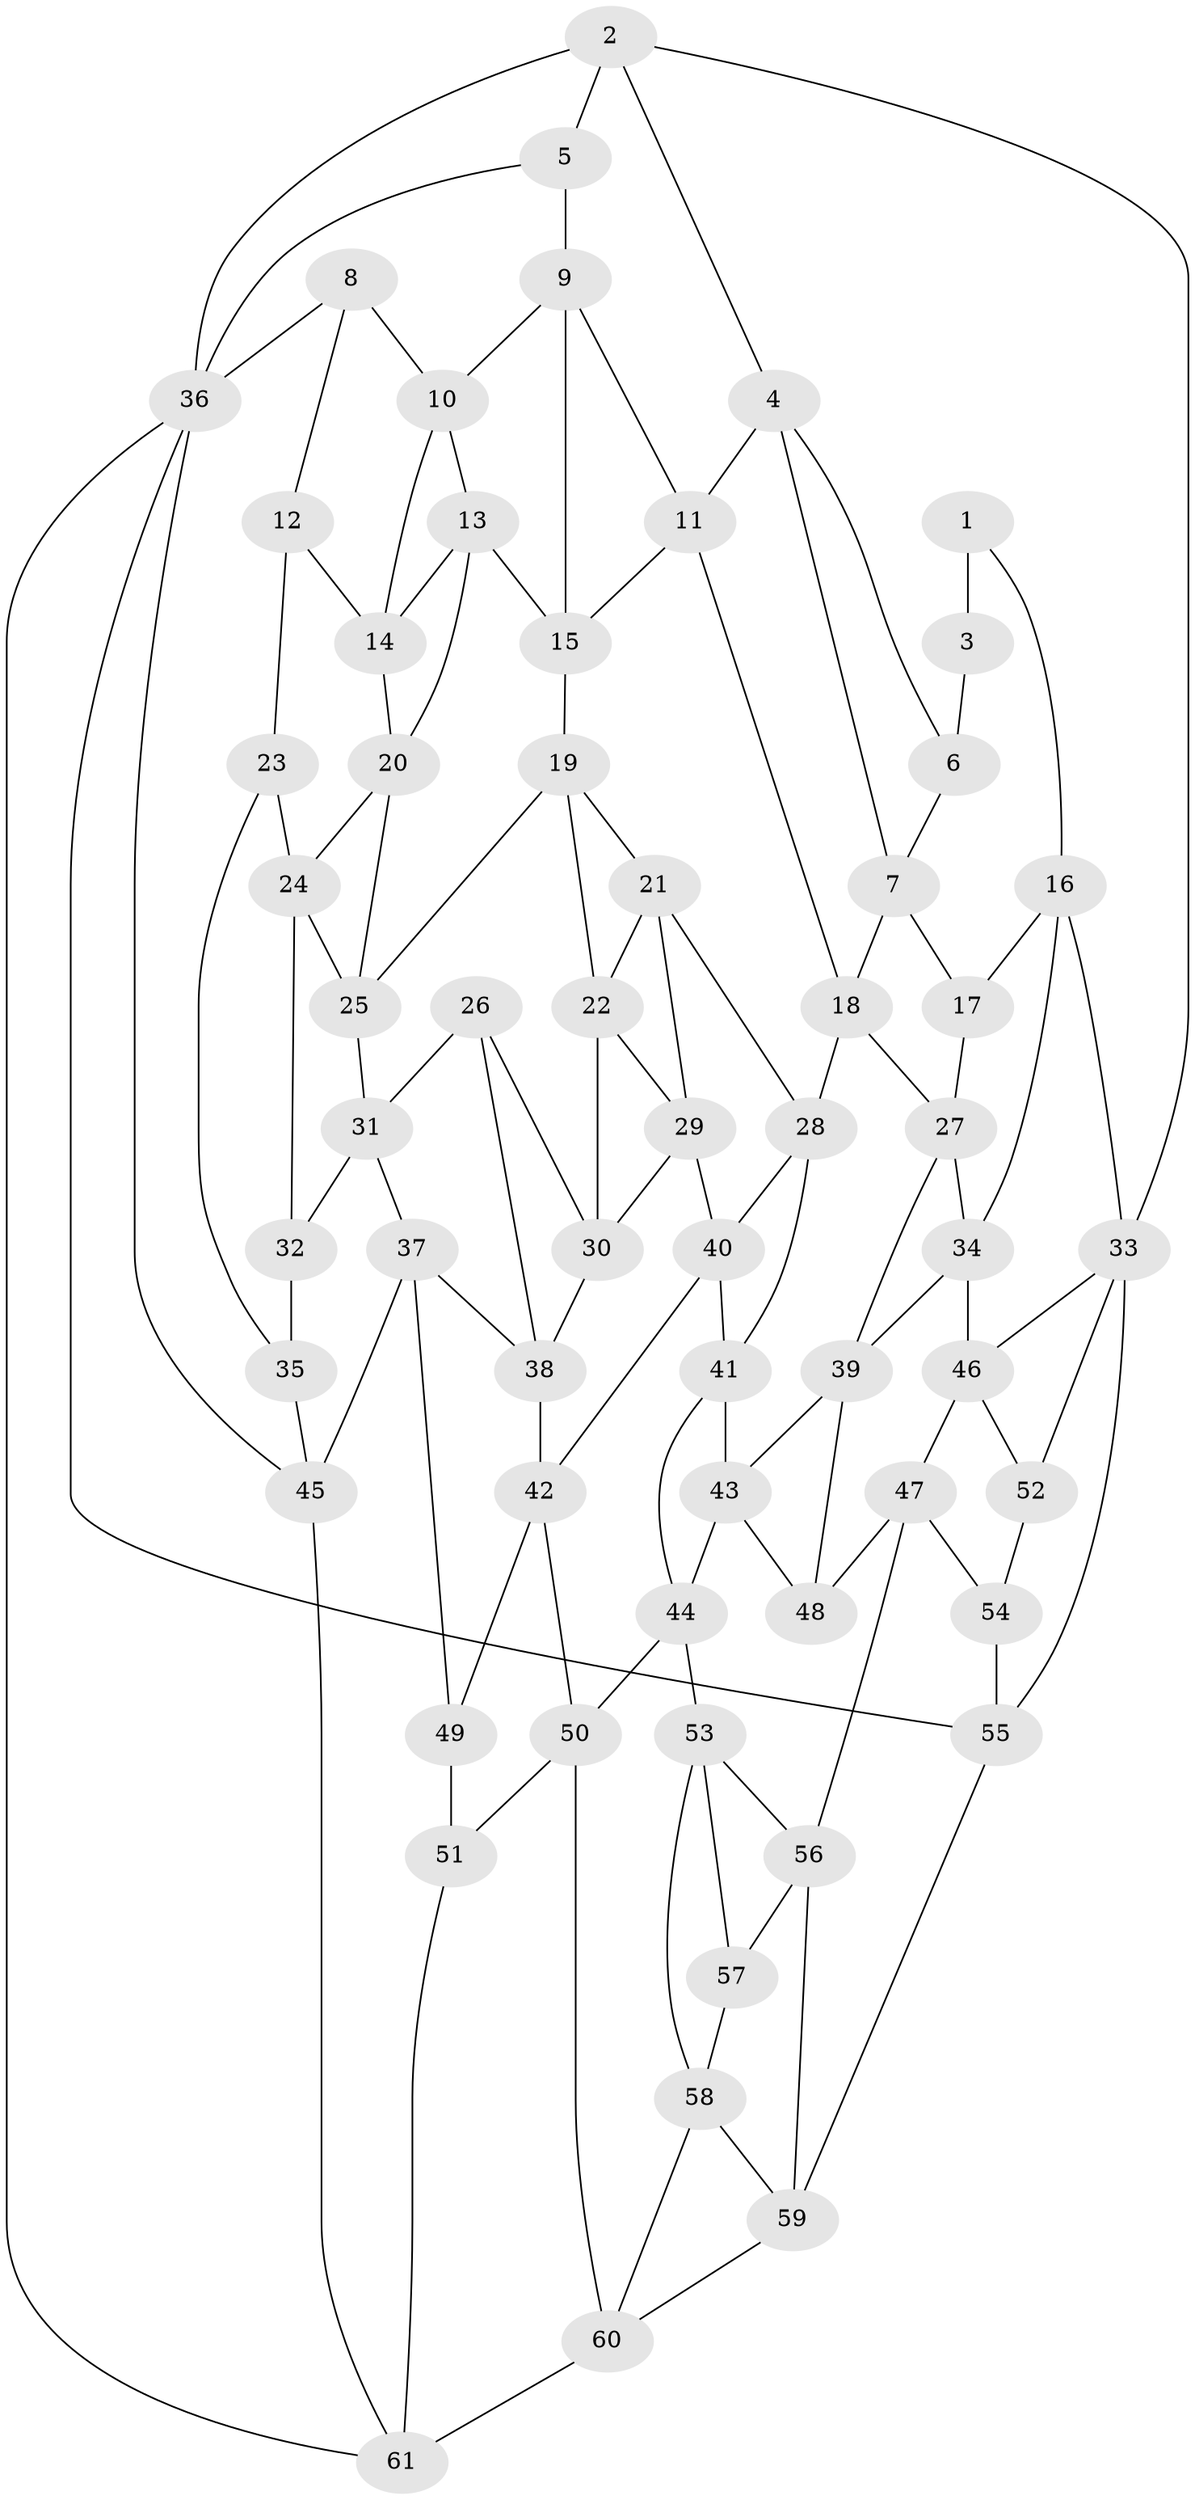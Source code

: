 // original degree distribution, {3: 0.02564102564102564, 6: 0.23931623931623933, 5: 0.48717948717948717, 4: 0.24786324786324787}
// Generated by graph-tools (version 1.1) at 2025/27/03/09/25 03:27:07]
// undirected, 61 vertices, 114 edges
graph export_dot {
graph [start="1"]
  node [color=gray90,style=filled];
  1;
  2;
  3;
  4;
  5;
  6;
  7;
  8;
  9;
  10;
  11;
  12;
  13;
  14;
  15;
  16;
  17;
  18;
  19;
  20;
  21;
  22;
  23;
  24;
  25;
  26;
  27;
  28;
  29;
  30;
  31;
  32;
  33;
  34;
  35;
  36;
  37;
  38;
  39;
  40;
  41;
  42;
  43;
  44;
  45;
  46;
  47;
  48;
  49;
  50;
  51;
  52;
  53;
  54;
  55;
  56;
  57;
  58;
  59;
  60;
  61;
  1 -- 3 [weight=2.0];
  1 -- 16 [weight=1.0];
  2 -- 4 [weight=1.0];
  2 -- 5 [weight=1.0];
  2 -- 33 [weight=1.0];
  2 -- 36 [weight=1.0];
  3 -- 6 [weight=2.0];
  4 -- 6 [weight=1.0];
  4 -- 7 [weight=1.0];
  4 -- 11 [weight=1.0];
  5 -- 9 [weight=1.0];
  5 -- 36 [weight=1.0];
  6 -- 7 [weight=1.0];
  7 -- 17 [weight=1.0];
  7 -- 18 [weight=1.0];
  8 -- 10 [weight=1.0];
  8 -- 12 [weight=1.0];
  8 -- 36 [weight=1.0];
  9 -- 10 [weight=1.0];
  9 -- 11 [weight=1.0];
  9 -- 15 [weight=1.0];
  10 -- 13 [weight=1.0];
  10 -- 14 [weight=1.0];
  11 -- 15 [weight=1.0];
  11 -- 18 [weight=1.0];
  12 -- 14 [weight=1.0];
  12 -- 23 [weight=2.0];
  13 -- 14 [weight=1.0];
  13 -- 15 [weight=1.0];
  13 -- 20 [weight=1.0];
  14 -- 20 [weight=1.0];
  15 -- 19 [weight=1.0];
  16 -- 17 [weight=1.0];
  16 -- 33 [weight=1.0];
  16 -- 34 [weight=1.0];
  17 -- 27 [weight=1.0];
  18 -- 27 [weight=1.0];
  18 -- 28 [weight=1.0];
  19 -- 21 [weight=1.0];
  19 -- 22 [weight=1.0];
  19 -- 25 [weight=1.0];
  20 -- 24 [weight=1.0];
  20 -- 25 [weight=1.0];
  21 -- 22 [weight=1.0];
  21 -- 28 [weight=1.0];
  21 -- 29 [weight=1.0];
  22 -- 29 [weight=1.0];
  22 -- 30 [weight=1.0];
  23 -- 24 [weight=1.0];
  23 -- 35 [weight=1.0];
  24 -- 25 [weight=1.0];
  24 -- 32 [weight=1.0];
  25 -- 31 [weight=1.0];
  26 -- 30 [weight=1.0];
  26 -- 31 [weight=1.0];
  26 -- 38 [weight=1.0];
  27 -- 34 [weight=1.0];
  27 -- 39 [weight=1.0];
  28 -- 40 [weight=1.0];
  28 -- 41 [weight=1.0];
  29 -- 30 [weight=1.0];
  29 -- 40 [weight=1.0];
  30 -- 38 [weight=1.0];
  31 -- 32 [weight=1.0];
  31 -- 37 [weight=1.0];
  32 -- 35 [weight=2.0];
  33 -- 46 [weight=1.0];
  33 -- 52 [weight=1.0];
  33 -- 55 [weight=1.0];
  34 -- 39 [weight=1.0];
  34 -- 46 [weight=1.0];
  35 -- 45 [weight=1.0];
  36 -- 45 [weight=1.0];
  36 -- 55 [weight=1.0];
  36 -- 61 [weight=1.0];
  37 -- 38 [weight=1.0];
  37 -- 45 [weight=1.0];
  37 -- 49 [weight=1.0];
  38 -- 42 [weight=1.0];
  39 -- 43 [weight=1.0];
  39 -- 48 [weight=1.0];
  40 -- 41 [weight=1.0];
  40 -- 42 [weight=1.0];
  41 -- 43 [weight=1.0];
  41 -- 44 [weight=1.0];
  42 -- 49 [weight=1.0];
  42 -- 50 [weight=1.0];
  43 -- 44 [weight=1.0];
  43 -- 48 [weight=1.0];
  44 -- 50 [weight=1.0];
  44 -- 53 [weight=1.0];
  45 -- 61 [weight=1.0];
  46 -- 47 [weight=1.0];
  46 -- 52 [weight=1.0];
  47 -- 48 [weight=1.0];
  47 -- 54 [weight=1.0];
  47 -- 56 [weight=1.0];
  49 -- 51 [weight=2.0];
  50 -- 51 [weight=1.0];
  50 -- 60 [weight=1.0];
  51 -- 61 [weight=1.0];
  52 -- 54 [weight=1.0];
  53 -- 56 [weight=1.0];
  53 -- 57 [weight=1.0];
  53 -- 58 [weight=1.0];
  54 -- 55 [weight=2.0];
  55 -- 59 [weight=1.0];
  56 -- 57 [weight=1.0];
  56 -- 59 [weight=1.0];
  57 -- 58 [weight=1.0];
  58 -- 59 [weight=1.0];
  58 -- 60 [weight=1.0];
  59 -- 60 [weight=1.0];
  60 -- 61 [weight=1.0];
}
